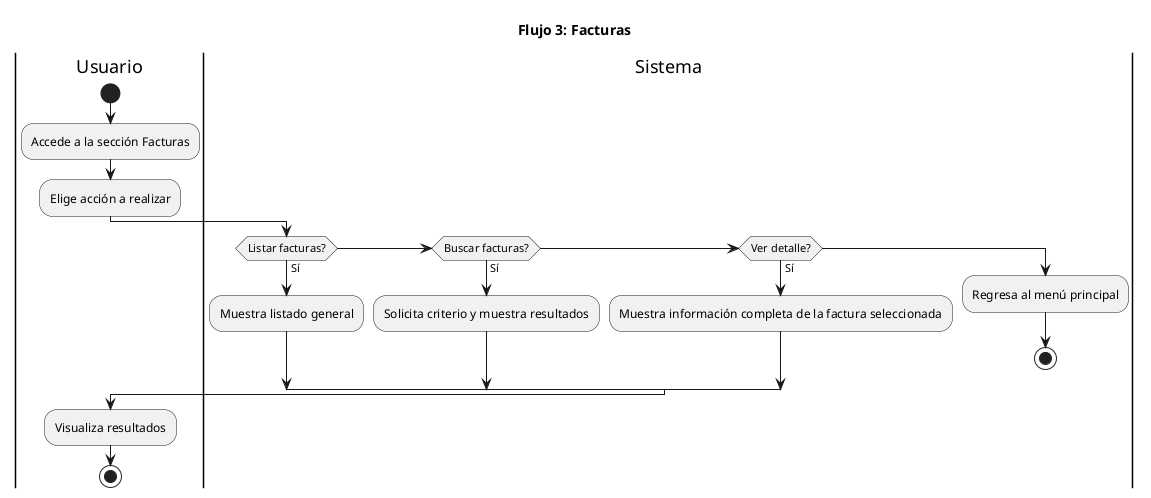 @startuml name Facturas
title Flujo 3: Facturas

|Usuario|
start
:Accede a la sección Facturas;
:Elige acción a realizar;

|Sistema|
if (Listar facturas?) then (Sí)
  :Muestra listado general;
elseif (Buscar facturas?) then (Sí)
  :Solicita criterio y muestra resultados;
elseif (Ver detalle?) then (Sí)
  :Muestra información completa de la factura seleccionada;
else
  :Regresa al menú principal;
  stop
endif

|Usuario|
:Visualiza resultados;

stop
@enduml